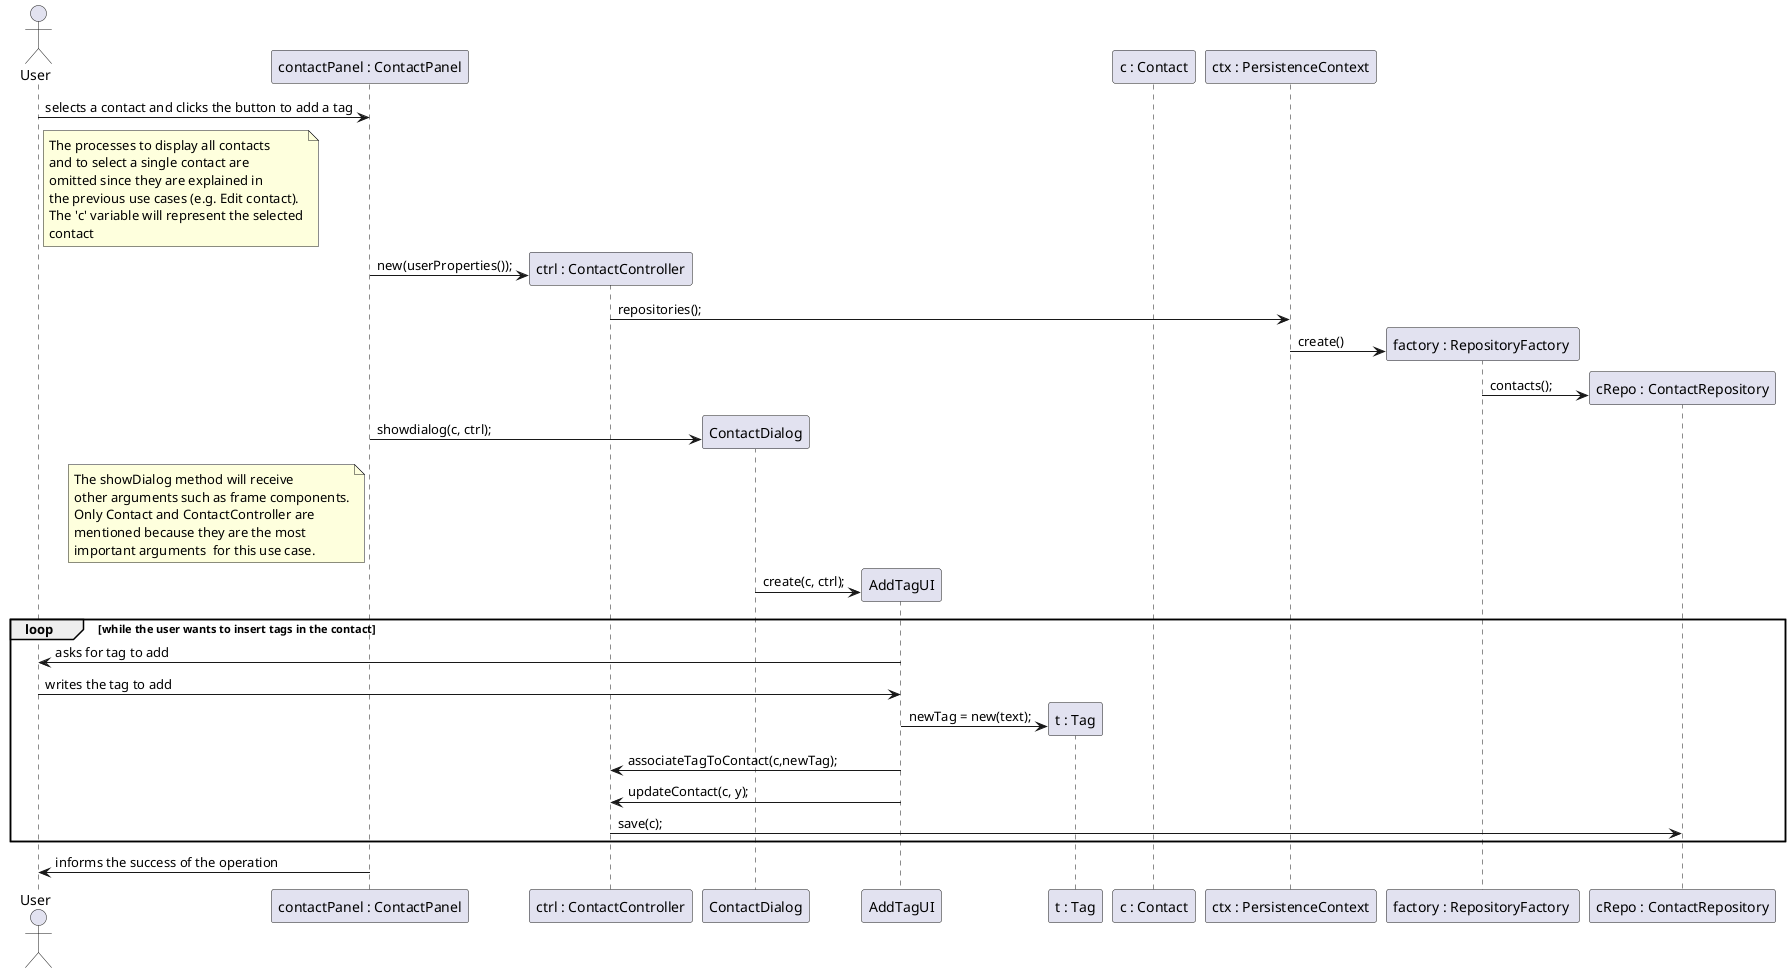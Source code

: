 @startuml us_core_10_1_3_1_design.png
	actor User as u
    participant "contactPanel : ContactPanel" as cp
	participant "ctrl : ContactController" as ctrl
	participant "ContactDialog" as cdialog
	participant "AddTagUI" as tagUI
	participant "t : Tag" as tag
	participant "c : Contact" as contact
	participant "ctx : PersistenceContext" as ctx
	participant "factory : RepositoryFactory " as fac
	participant "cRepo : ContactRepository" as cRepo

	u -> cp : selects a contact and clicks the button to add a tag
	note right of u
		The processes to display all contacts
		and to select a single contact are
		omitted since they are explained in
		the previous use cases (e.g. Edit contact).
		The 'c' variable will represent the selected
		contact
	end note
	
	create ctrl
	cp -> ctrl : new(userProperties());
	
	ctrl -> ctx : repositories();
	
	create fac
	ctx -> fac : create()

	create cRepo
	fac -> cRepo : contacts();
	
	
    create cdialog
    cp -> cdialog : showdialog(c, ctrl);
	
	
	note left of cp
		The showDialog method will receive
		other arguments such as frame components.
		Only Contact and ContactController are
		mentioned because they are the most
		important arguments  for this use case.
	end note
	
	create tagUI
	cdialog -> tagUI : create(c, ctrl);
	
	loop while the user wants to insert tags in the contact
		tagUI -> u : asks for tag to add
		
		u-> tagUI: writes the tag to add
		
		create tag
		tagUI -> tag : newTag = new(text);

		tagUI -> ctrl : associateTagToContact(c,newTag);
		tagUI -> ctrl : updateContact(c, y);
		ctrl -> cRepo : save(c);
		
	end

	cp -> u : informs the success of the operation

@enduml